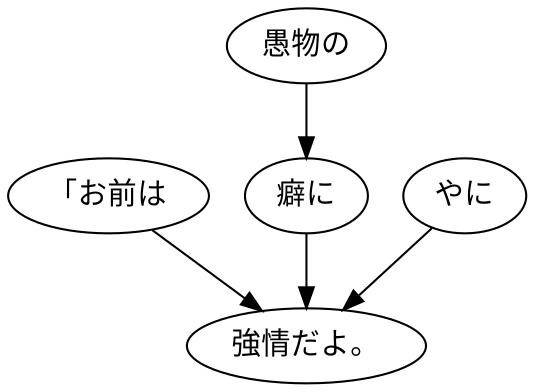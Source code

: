 digraph graph7146 {
	node0 [label="「お前は"];
	node1 [label="愚物の"];
	node2 [label="癖に"];
	node3 [label="やに"];
	node4 [label="強情だよ。"];
	node0 -> node4;
	node1 -> node2;
	node2 -> node4;
	node3 -> node4;
}
